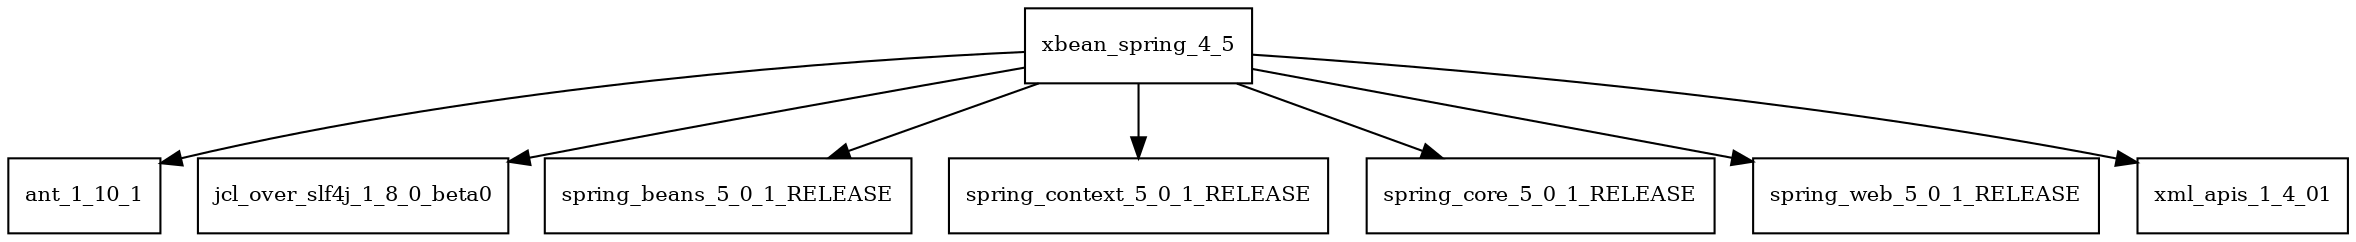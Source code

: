 digraph xbean_spring_4_5_dependencies {
  node [shape = box, fontsize=10.0];
  xbean_spring_4_5 -> ant_1_10_1;
  xbean_spring_4_5 -> jcl_over_slf4j_1_8_0_beta0;
  xbean_spring_4_5 -> spring_beans_5_0_1_RELEASE;
  xbean_spring_4_5 -> spring_context_5_0_1_RELEASE;
  xbean_spring_4_5 -> spring_core_5_0_1_RELEASE;
  xbean_spring_4_5 -> spring_web_5_0_1_RELEASE;
  xbean_spring_4_5 -> xml_apis_1_4_01;
}
